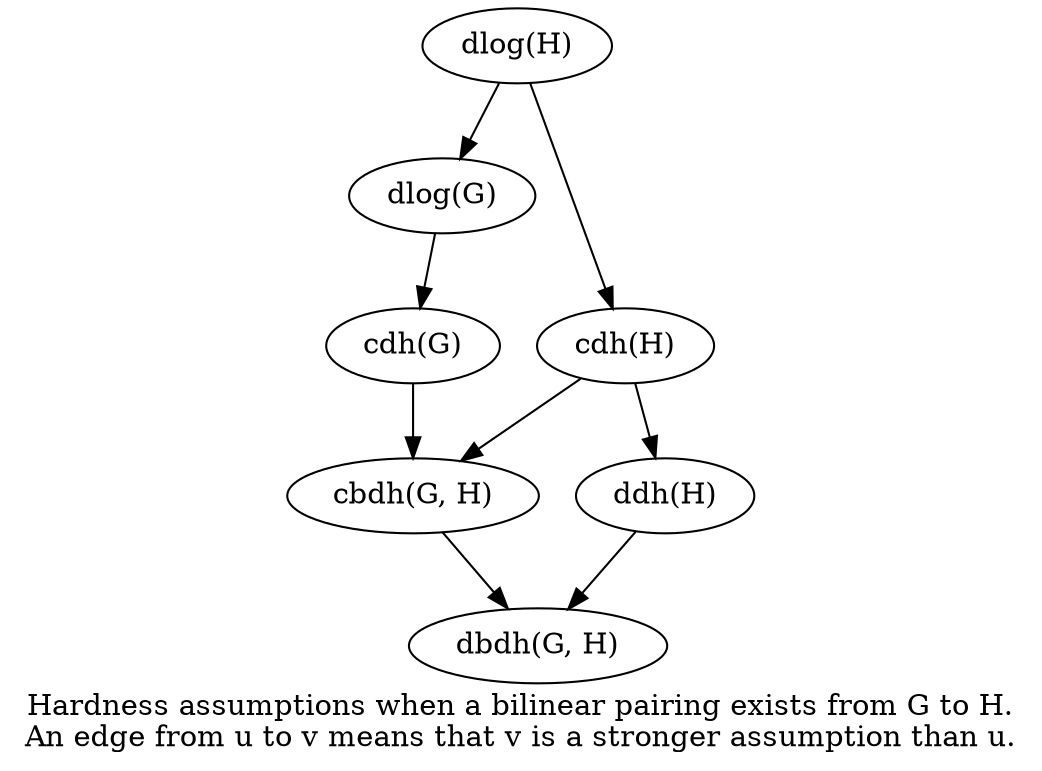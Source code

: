 digraph dlog {
    label=<Hardness assumptions when a bilinear pairing exists from G to H.<BR/>An edge from u to v means that v is a stronger assumption than u.>
    labeljust="left"
    "dlog(H)" -> "dlog(G)"
    "dlog(G)" -> "cdh(G)"
    "dlog(H)" -> "cdh(H)"
    "cdh(H)" -> "ddh(H)"
    "cdh(G)" -> "cbdh(G, H)"
    "cdh(H)" -> "cbdh(G, H)"
    "cbdh(G, H)" -> "dbdh(G, H)"
    "ddh(H)" -> "dbdh(G, H)"
}
